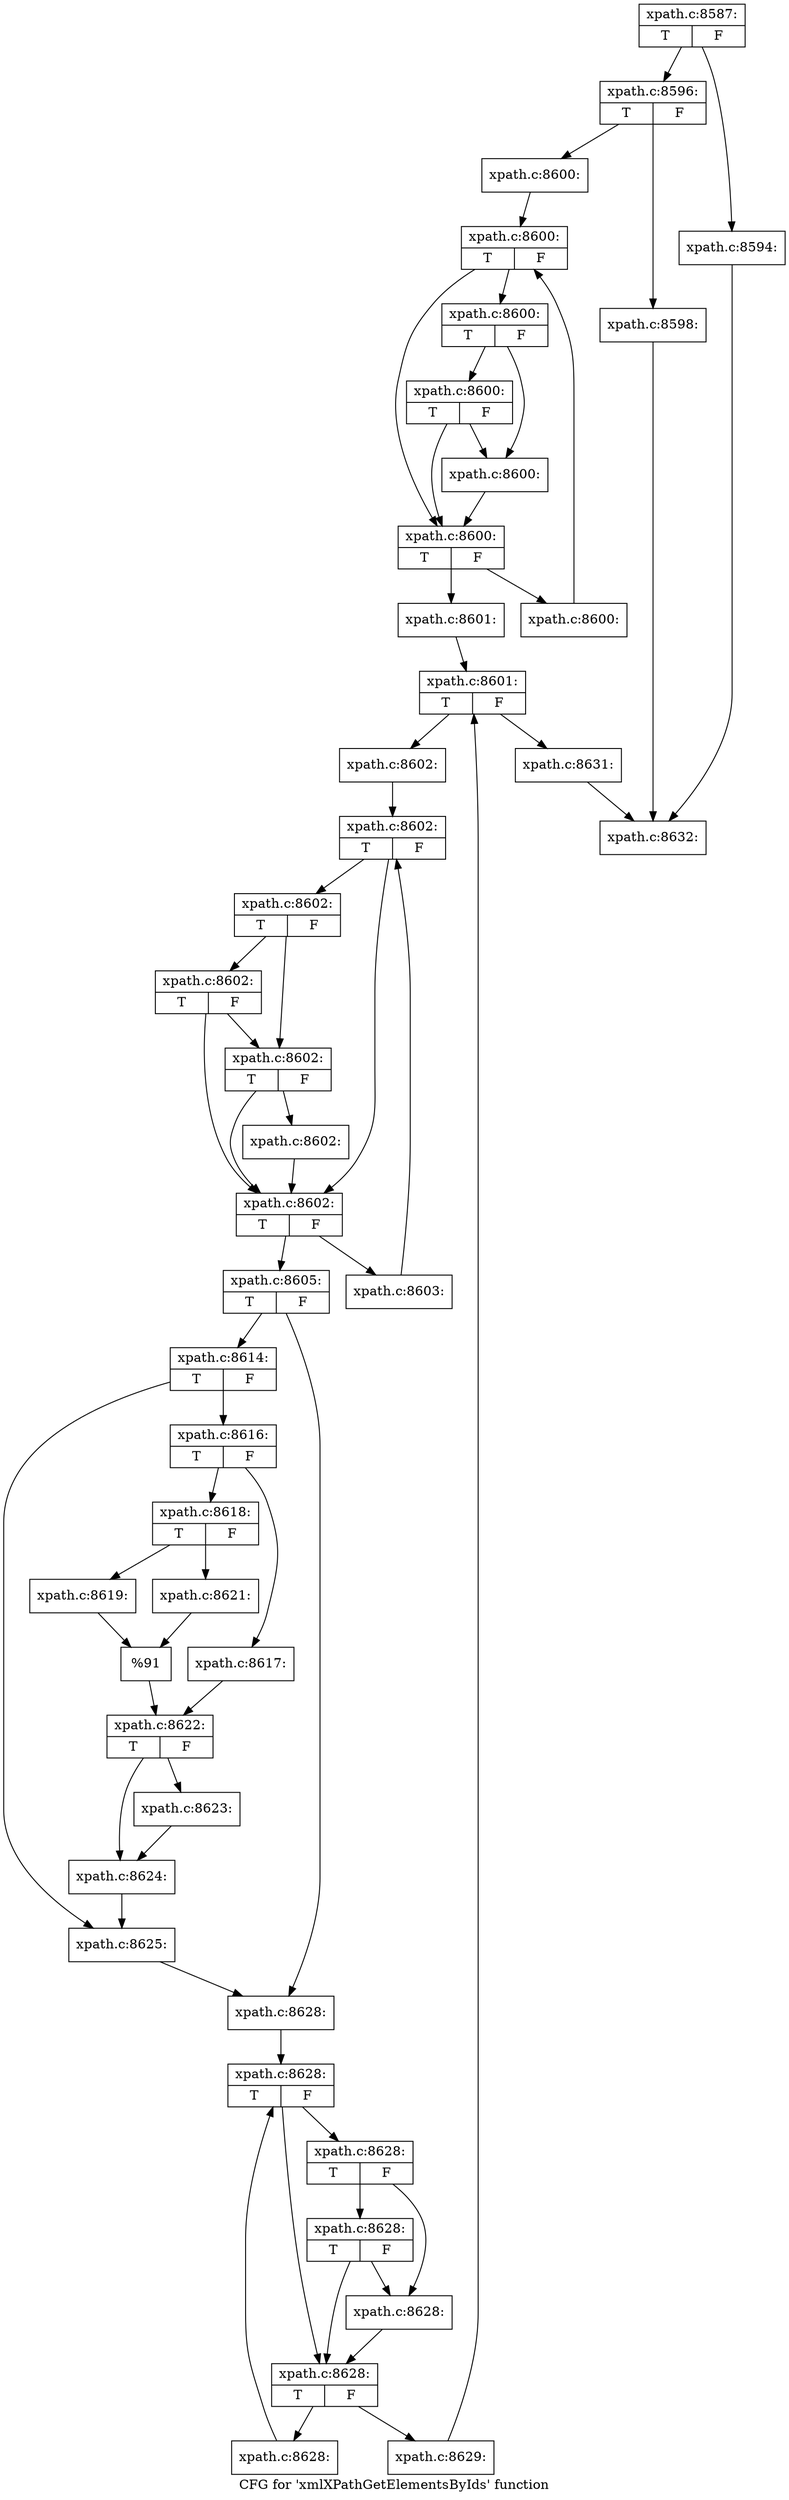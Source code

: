 digraph "CFG for 'xmlXPathGetElementsByIds' function" {
	label="CFG for 'xmlXPathGetElementsByIds' function";

	Node0x4e32810 [shape=record,label="{xpath.c:8587:|{<s0>T|<s1>F}}"];
	Node0x4e32810 -> Node0x4e35240;
	Node0x4e32810 -> Node0x4e35290;
	Node0x4e35240 [shape=record,label="{xpath.c:8594:}"];
	Node0x4e35240 -> Node0x4e332c0;
	Node0x4e35290 [shape=record,label="{xpath.c:8596:|{<s0>T|<s1>F}}"];
	Node0x4e35290 -> Node0x4e358c0;
	Node0x4e35290 -> Node0x4e35910;
	Node0x4e358c0 [shape=record,label="{xpath.c:8598:}"];
	Node0x4e358c0 -> Node0x4e332c0;
	Node0x4e35910 [shape=record,label="{xpath.c:8600:}"];
	Node0x4e35910 -> Node0x4e35d90;
	Node0x4e35d90 [shape=record,label="{xpath.c:8600:|{<s0>T|<s1>F}}"];
	Node0x4e35d90 -> Node0x4e36030;
	Node0x4e35d90 -> Node0x4e360d0;
	Node0x4e360d0 [shape=record,label="{xpath.c:8600:|{<s0>T|<s1>F}}"];
	Node0x4e360d0 -> Node0x4e36330;
	Node0x4e360d0 -> Node0x4e36080;
	Node0x4e36330 [shape=record,label="{xpath.c:8600:|{<s0>T|<s1>F}}"];
	Node0x4e36330 -> Node0x4e36030;
	Node0x4e36330 -> Node0x4e36080;
	Node0x4e36080 [shape=record,label="{xpath.c:8600:}"];
	Node0x4e36080 -> Node0x4e36030;
	Node0x4e36030 [shape=record,label="{xpath.c:8600:|{<s0>T|<s1>F}}"];
	Node0x4e36030 -> Node0x4e36760;
	Node0x4e36030 -> Node0x4e35fb0;
	Node0x4e36760 [shape=record,label="{xpath.c:8600:}"];
	Node0x4e36760 -> Node0x4e35d90;
	Node0x4e35fb0 [shape=record,label="{xpath.c:8601:}"];
	Node0x4e35fb0 -> Node0x4e36ce0;
	Node0x4e36ce0 [shape=record,label="{xpath.c:8601:|{<s0>T|<s1>F}}"];
	Node0x4e36ce0 -> Node0x4e37190;
	Node0x4e36ce0 -> Node0x4e36f00;
	Node0x4e37190 [shape=record,label="{xpath.c:8602:}"];
	Node0x4e37190 -> Node0x4e37310;
	Node0x4e37310 [shape=record,label="{xpath.c:8602:|{<s0>T|<s1>F}}"];
	Node0x4e37310 -> Node0x4e374d0;
	Node0x4e37310 -> Node0x4e375f0;
	Node0x4e375f0 [shape=record,label="{xpath.c:8602:|{<s0>T|<s1>F}}"];
	Node0x4e375f0 -> Node0x4e37850;
	Node0x4e375f0 -> Node0x4e37570;
	Node0x4e37850 [shape=record,label="{xpath.c:8602:|{<s0>T|<s1>F}}"];
	Node0x4e37850 -> Node0x4e374d0;
	Node0x4e37850 -> Node0x4e37570;
	Node0x4e37570 [shape=record,label="{xpath.c:8602:|{<s0>T|<s1>F}}"];
	Node0x4e37570 -> Node0x4e374d0;
	Node0x4e37570 -> Node0x4e37520;
	Node0x4e37520 [shape=record,label="{xpath.c:8602:}"];
	Node0x4e37520 -> Node0x4e374d0;
	Node0x4e374d0 [shape=record,label="{xpath.c:8602:|{<s0>T|<s1>F}}"];
	Node0x4e374d0 -> Node0x4e37eb0;
	Node0x4e374d0 -> Node0x4e37450;
	Node0x4e37eb0 [shape=record,label="{xpath.c:8603:}"];
	Node0x4e37eb0 -> Node0x4e37310;
	Node0x4e37450 [shape=record,label="{xpath.c:8605:|{<s0>T|<s1>F}}"];
	Node0x4e37450 -> Node0x4e38b50;
	Node0x4e37450 -> Node0x4e38ba0;
	Node0x4e38b50 [shape=record,label="{xpath.c:8614:|{<s0>T|<s1>F}}"];
	Node0x4e38b50 -> Node0x4e39720;
	Node0x4e38b50 -> Node0x4e39b20;
	Node0x4e39720 [shape=record,label="{xpath.c:8616:|{<s0>T|<s1>F}}"];
	Node0x4e39720 -> Node0x4e39d40;
	Node0x4e39720 -> Node0x4e39de0;
	Node0x4e39d40 [shape=record,label="{xpath.c:8617:}"];
	Node0x4e39d40 -> Node0x4e39d90;
	Node0x4e39de0 [shape=record,label="{xpath.c:8618:|{<s0>T|<s1>F}}"];
	Node0x4e39de0 -> Node0x4e3a2e0;
	Node0x4e39de0 -> Node0x4e3a380;
	Node0x4e3a2e0 [shape=record,label="{xpath.c:8619:}"];
	Node0x4e3a2e0 -> Node0x4e3a330;
	Node0x4e3a380 [shape=record,label="{xpath.c:8621:}"];
	Node0x4e3a380 -> Node0x4e3a330;
	Node0x4e3a330 [shape=record,label="{%91}"];
	Node0x4e3a330 -> Node0x4e39d90;
	Node0x4e39d90 [shape=record,label="{xpath.c:8622:|{<s0>T|<s1>F}}"];
	Node0x4e39d90 -> Node0x4e3abf0;
	Node0x4e39d90 -> Node0x4e3ac40;
	Node0x4e3abf0 [shape=record,label="{xpath.c:8623:}"];
	Node0x4e3abf0 -> Node0x4e3ac40;
	Node0x4e3ac40 [shape=record,label="{xpath.c:8624:}"];
	Node0x4e3ac40 -> Node0x4e39b20;
	Node0x4e39b20 [shape=record,label="{xpath.c:8625:}"];
	Node0x4e39b20 -> Node0x4e38ba0;
	Node0x4e38ba0 [shape=record,label="{xpath.c:8628:}"];
	Node0x4e38ba0 -> Node0x4e3b4d0;
	Node0x4e3b4d0 [shape=record,label="{xpath.c:8628:|{<s0>T|<s1>F}}"];
	Node0x4e3b4d0 -> Node0x4e3b730;
	Node0x4e3b4d0 -> Node0x4e3b7d0;
	Node0x4e3b7d0 [shape=record,label="{xpath.c:8628:|{<s0>T|<s1>F}}"];
	Node0x4e3b7d0 -> Node0x4e3ba30;
	Node0x4e3b7d0 -> Node0x4e3b780;
	Node0x4e3ba30 [shape=record,label="{xpath.c:8628:|{<s0>T|<s1>F}}"];
	Node0x4e3ba30 -> Node0x4e3b730;
	Node0x4e3ba30 -> Node0x4e3b780;
	Node0x4e3b780 [shape=record,label="{xpath.c:8628:}"];
	Node0x4e3b780 -> Node0x4e3b730;
	Node0x4e3b730 [shape=record,label="{xpath.c:8628:|{<s0>T|<s1>F}}"];
	Node0x4e3b730 -> Node0x4e3be60;
	Node0x4e3b730 -> Node0x4e3b6b0;
	Node0x4e3be60 [shape=record,label="{xpath.c:8628:}"];
	Node0x4e3be60 -> Node0x4e3b4d0;
	Node0x4e3b6b0 [shape=record,label="{xpath.c:8629:}"];
	Node0x4e3b6b0 -> Node0x4e36ce0;
	Node0x4e36f00 [shape=record,label="{xpath.c:8631:}"];
	Node0x4e36f00 -> Node0x4e332c0;
	Node0x4e332c0 [shape=record,label="{xpath.c:8632:}"];
}
